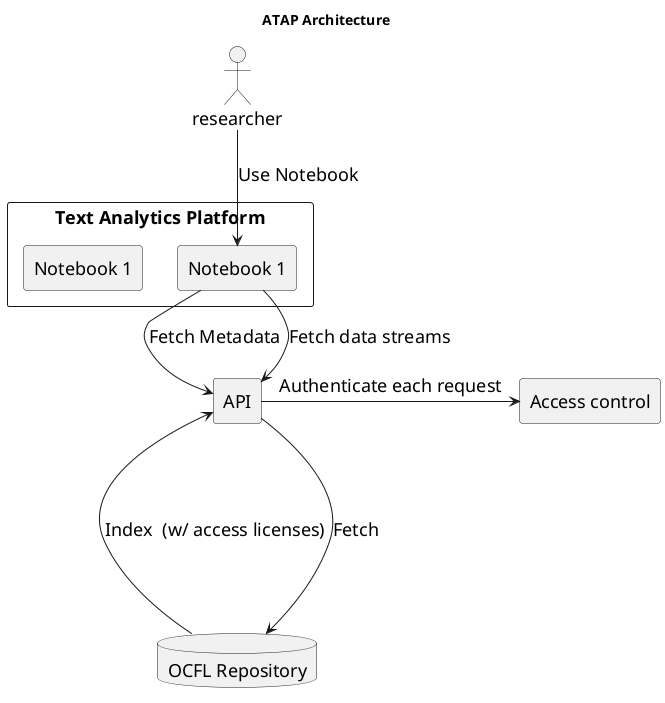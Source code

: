 
@startuml
skinparam defaultFontSize 18
title: ATAP Architecture

rectangle "Text Analytics Platform" as atap {
rectangle "Notebook 1" as n1 {

}



rectangle "Notebook 1" as n2 {
    
}
}
database "OCFL Repository" as repo {


}

rectangle "API" as oni {

}

rectangle "Access control" as ac {

}



actor researcher

researcher -down-> n1 : Use Notebook
n1 -down-> oni : Fetch Metadata 
n1 -down-> oni : Fetch data streams
oni -> ac : Authenticate each request
oni <--down-- repo : Index  (w/ access licenses)
oni -down-> repo : Fetch
@enduml

